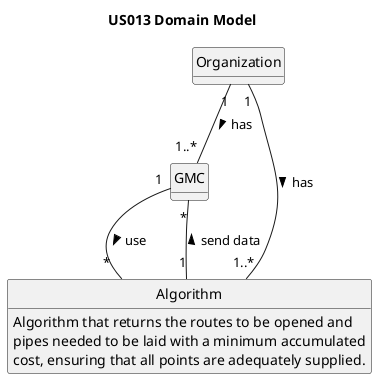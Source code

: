 @startuml
skinparam monochrome true
skinparam packageStyle rectangle
skinparam shadowing false

'left to right direction

skinparam classAttributeIconSize 0

hide circle
hide methods

title US013 Domain Model

class GMC {

}

class Organization {

}

class "Algorithm"{
    Algorithm that returns the routes to be opened and
    pipes needed to be laid with a minimum accumulated
    cost, ensuring that all points are adequately supplied.
}

Organization "1" -- "1..*" GMC : has >
GMC "1" -- "*" "Algorithm" : use >
Organization "1" -- "1..*" "Algorithm" : has >
"Algorithm" "1" --"*" "GMC" : send data >
@enduml